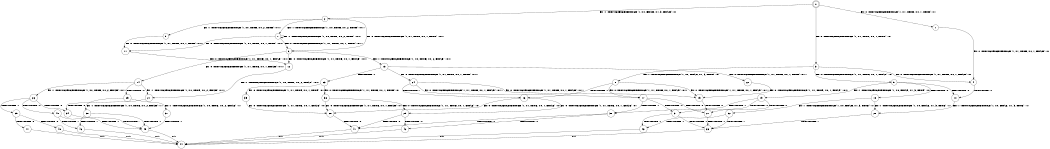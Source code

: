 digraph BCG {
size = "7, 10.5";
center = TRUE;
node [shape = circle];
0 [peripheries = 2];
0 -> 1 [label = "EX !0 !ATOMIC_EXCH_BRANCH (1, +1, TRUE, +0, 1, TRUE) !:0:"];
0 -> 2 [label = "EX !1 !ATOMIC_EXCH_BRANCH (1, +0, FALSE, +1, 3, FALSE) !:0:"];
0 -> 3 [label = "EX !0 !ATOMIC_EXCH_BRANCH (1, +1, TRUE, +0, 1, TRUE) !:0:"];
1 -> 4 [label = "EX !0 !ATOMIC_EXCH_BRANCH (1, +1, TRUE, +0, 1, FALSE) !:0:"];
2 -> 5 [label = "EX !1 !ATOMIC_EXCH_BRANCH (1, +0, TRUE, +0, 2, TRUE) !:0:1:"];
2 -> 6 [label = "EX !0 !ATOMIC_EXCH_BRANCH (1, +1, TRUE, +0, 1, TRUE) !:0:1:"];
2 -> 7 [label = "EX !1 !ATOMIC_EXCH_BRANCH (1, +0, TRUE, +0, 2, TRUE) !:0:1:"];
3 -> 4 [label = "EX !0 !ATOMIC_EXCH_BRANCH (1, +1, TRUE, +0, 1, FALSE) !:0:"];
3 -> 8 [label = "EX !1 !ATOMIC_EXCH_BRANCH (1, +0, FALSE, +1, 3, TRUE) !:0:"];
3 -> 9 [label = "EX !0 !ATOMIC_EXCH_BRANCH (1, +1, TRUE, +0, 1, FALSE) !:0:"];
4 -> 10 [label = "TERMINATE !0"];
5 -> 11 [label = "EX !0 !ATOMIC_EXCH_BRANCH (1, +1, TRUE, +0, 1, TRUE) !:0:1:"];
6 -> 12 [label = "EX !0 !ATOMIC_EXCH_BRANCH (1, +1, TRUE, +0, 1, FALSE) !:0:1:"];
6 -> 13 [label = "EX !1 !ATOMIC_EXCH_BRANCH (1, +0, TRUE, +0, 2, FALSE) !:0:1:"];
6 -> 14 [label = "EX !0 !ATOMIC_EXCH_BRANCH (1, +1, TRUE, +0, 1, FALSE) !:0:1:"];
7 -> 11 [label = "EX !0 !ATOMIC_EXCH_BRANCH (1, +1, TRUE, +0, 1, TRUE) !:0:1:"];
7 -> 6 [label = "EX !0 !ATOMIC_EXCH_BRANCH (1, +1, TRUE, +0, 1, TRUE) !:0:1:"];
7 -> 7 [label = "EX !1 !ATOMIC_EXCH_BRANCH (1, +0, TRUE, +0, 2, TRUE) !:0:1:"];
8 -> 15 [label = "EX !0 !ATOMIC_EXCH_BRANCH (1, +1, TRUE, +0, 1, FALSE) !:0:1:"];
8 -> 16 [label = "TERMINATE !1"];
8 -> 17 [label = "EX !0 !ATOMIC_EXCH_BRANCH (1, +1, TRUE, +0, 1, FALSE) !:0:1:"];
9 -> 10 [label = "TERMINATE !0"];
9 -> 18 [label = "TERMINATE !0"];
9 -> 19 [label = "EX !1 !ATOMIC_EXCH_BRANCH (1, +0, FALSE, +1, 3, TRUE) !:0:"];
10 -> 20 [label = "EX !1 !ATOMIC_EXCH_BRANCH (1, +0, FALSE, +1, 3, TRUE) !:1:"];
11 -> 12 [label = "EX !0 !ATOMIC_EXCH_BRANCH (1, +1, TRUE, +0, 1, FALSE) !:0:1:"];
12 -> 21 [label = "EX !1 !ATOMIC_EXCH_BRANCH (1, +0, TRUE, +0, 2, FALSE) !:0:1:"];
13 -> 22 [label = "EX !0 !ATOMIC_EXCH_BRANCH (1, +1, TRUE, +0, 1, TRUE) !:0:1:"];
13 -> 23 [label = "TERMINATE !1"];
13 -> 24 [label = "EX !0 !ATOMIC_EXCH_BRANCH (1, +1, TRUE, +0, 1, TRUE) !:0:1:"];
14 -> 21 [label = "EX !1 !ATOMIC_EXCH_BRANCH (1, +0, TRUE, +0, 2, FALSE) !:0:1:"];
14 -> 25 [label = "TERMINATE !0"];
14 -> 26 [label = "EX !1 !ATOMIC_EXCH_BRANCH (1, +0, TRUE, +0, 2, FALSE) !:0:1:"];
15 -> 27 [label = "TERMINATE !0"];
16 -> 28 [label = "EX !0 !ATOMIC_EXCH_BRANCH (1, +1, TRUE, +0, 1, FALSE) !:0:"];
16 -> 29 [label = "EX !0 !ATOMIC_EXCH_BRANCH (1, +1, TRUE, +0, 1, FALSE) !:0:"];
17 -> 27 [label = "TERMINATE !0"];
17 -> 30 [label = "TERMINATE !1"];
17 -> 31 [label = "TERMINATE !0"];
18 -> 20 [label = "EX !1 !ATOMIC_EXCH_BRANCH (1, +0, FALSE, +1, 3, TRUE) !:1:"];
18 -> 32 [label = "EX !1 !ATOMIC_EXCH_BRANCH (1, +0, FALSE, +1, 3, TRUE) !:1:"];
19 -> 27 [label = "TERMINATE !0"];
19 -> 30 [label = "TERMINATE !1"];
19 -> 31 [label = "TERMINATE !0"];
20 -> 33 [label = "TERMINATE !1"];
21 -> 34 [label = "TERMINATE !0"];
22 -> 15 [label = "EX !0 !ATOMIC_EXCH_BRANCH (1, +1, TRUE, +0, 1, FALSE) !:0:1:"];
23 -> 35 [label = "EX !0 !ATOMIC_EXCH_BRANCH (1, +1, TRUE, +0, 1, TRUE) !:0:"];
23 -> 36 [label = "EX !0 !ATOMIC_EXCH_BRANCH (1, +1, TRUE, +0, 1, TRUE) !:0:"];
24 -> 15 [label = "EX !0 !ATOMIC_EXCH_BRANCH (1, +1, TRUE, +0, 1, FALSE) !:0:1:"];
24 -> 16 [label = "TERMINATE !1"];
24 -> 17 [label = "EX !0 !ATOMIC_EXCH_BRANCH (1, +1, TRUE, +0, 1, FALSE) !:0:1:"];
25 -> 37 [label = "EX !1 !ATOMIC_EXCH_BRANCH (1, +0, TRUE, +0, 2, FALSE) !:1:"];
25 -> 38 [label = "EX !1 !ATOMIC_EXCH_BRANCH (1, +0, TRUE, +0, 2, FALSE) !:1:"];
26 -> 34 [label = "TERMINATE !0"];
26 -> 39 [label = "TERMINATE !1"];
26 -> 40 [label = "TERMINATE !0"];
27 -> 33 [label = "TERMINATE !1"];
28 -> 41 [label = "TERMINATE !0"];
29 -> 41 [label = "TERMINATE !0"];
29 -> 42 [label = "TERMINATE !0"];
30 -> 41 [label = "TERMINATE !0"];
30 -> 42 [label = "TERMINATE !0"];
31 -> 33 [label = "TERMINATE !1"];
31 -> 43 [label = "TERMINATE !1"];
32 -> 33 [label = "TERMINATE !1"];
32 -> 43 [label = "TERMINATE !1"];
33 -> 44 [label = "exit"];
34 -> 45 [label = "TERMINATE !1"];
35 -> 28 [label = "EX !0 !ATOMIC_EXCH_BRANCH (1, +1, TRUE, +0, 1, FALSE) !:0:"];
36 -> 28 [label = "EX !0 !ATOMIC_EXCH_BRANCH (1, +1, TRUE, +0, 1, FALSE) !:0:"];
36 -> 29 [label = "EX !0 !ATOMIC_EXCH_BRANCH (1, +1, TRUE, +0, 1, FALSE) !:0:"];
37 -> 45 [label = "TERMINATE !1"];
38 -> 45 [label = "TERMINATE !1"];
38 -> 46 [label = "TERMINATE !1"];
39 -> 47 [label = "TERMINATE !0"];
39 -> 48 [label = "TERMINATE !0"];
40 -> 45 [label = "TERMINATE !1"];
40 -> 46 [label = "TERMINATE !1"];
41 -> 44 [label = "exit"];
42 -> 44 [label = "exit"];
43 -> 44 [label = "exit"];
45 -> 44 [label = "exit"];
46 -> 44 [label = "exit"];
47 -> 44 [label = "exit"];
48 -> 44 [label = "exit"];
}
